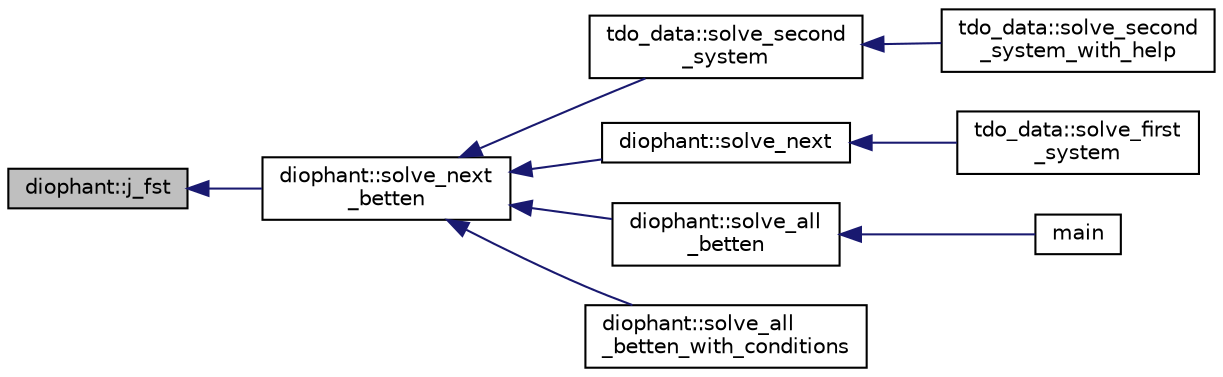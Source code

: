 digraph "diophant::j_fst"
{
  edge [fontname="Helvetica",fontsize="10",labelfontname="Helvetica",labelfontsize="10"];
  node [fontname="Helvetica",fontsize="10",shape=record];
  rankdir="LR";
  Node266 [label="diophant::j_fst",height=0.2,width=0.4,color="black", fillcolor="grey75", style="filled", fontcolor="black"];
  Node266 -> Node267 [dir="back",color="midnightblue",fontsize="10",style="solid",fontname="Helvetica"];
  Node267 [label="diophant::solve_next\l_betten",height=0.2,width=0.4,color="black", fillcolor="white", style="filled",URL="$d7/d9c/classdiophant.html#a016c6994359c98f5939305532dc60f89"];
  Node267 -> Node268 [dir="back",color="midnightblue",fontsize="10",style="solid",fontname="Helvetica"];
  Node268 [label="tdo_data::solve_second\l_system",height=0.2,width=0.4,color="black", fillcolor="white", style="filled",URL="$dc/d0d/classtdo__data.html#af722419adafb1c21a5f2a5b9fbadb0e3"];
  Node268 -> Node269 [dir="back",color="midnightblue",fontsize="10",style="solid",fontname="Helvetica"];
  Node269 [label="tdo_data::solve_second\l_system_with_help",height=0.2,width=0.4,color="black", fillcolor="white", style="filled",URL="$dc/d0d/classtdo__data.html#a3586a50dcb7a01843a2aa3a4f5a8c35d"];
  Node267 -> Node270 [dir="back",color="midnightblue",fontsize="10",style="solid",fontname="Helvetica"];
  Node270 [label="diophant::solve_next",height=0.2,width=0.4,color="black", fillcolor="white", style="filled",URL="$d7/d9c/classdiophant.html#a826edbf2ffd604dcecf745795e9c4cac"];
  Node270 -> Node271 [dir="back",color="midnightblue",fontsize="10",style="solid",fontname="Helvetica"];
  Node271 [label="tdo_data::solve_first\l_system",height=0.2,width=0.4,color="black", fillcolor="white", style="filled",URL="$dc/d0d/classtdo__data.html#aa62a57bd301396164352018141e4966e"];
  Node267 -> Node272 [dir="back",color="midnightblue",fontsize="10",style="solid",fontname="Helvetica"];
  Node272 [label="diophant::solve_all\l_betten",height=0.2,width=0.4,color="black", fillcolor="white", style="filled",URL="$d7/d9c/classdiophant.html#a76882d819ff1d009054e84c2d6c99e94"];
  Node272 -> Node273 [dir="back",color="midnightblue",fontsize="10",style="solid",fontname="Helvetica"];
  Node273 [label="main",height=0.2,width=0.4,color="black", fillcolor="white", style="filled",URL="$dc/dbc/solve__diophant_8_c.html#a3c04138a5bfe5d72780bb7e82a18e627"];
  Node267 -> Node274 [dir="back",color="midnightblue",fontsize="10",style="solid",fontname="Helvetica"];
  Node274 [label="diophant::solve_all\l_betten_with_conditions",height=0.2,width=0.4,color="black", fillcolor="white", style="filled",URL="$d7/d9c/classdiophant.html#a93690970610c6bad8d4a0cfbe7642826"];
}
